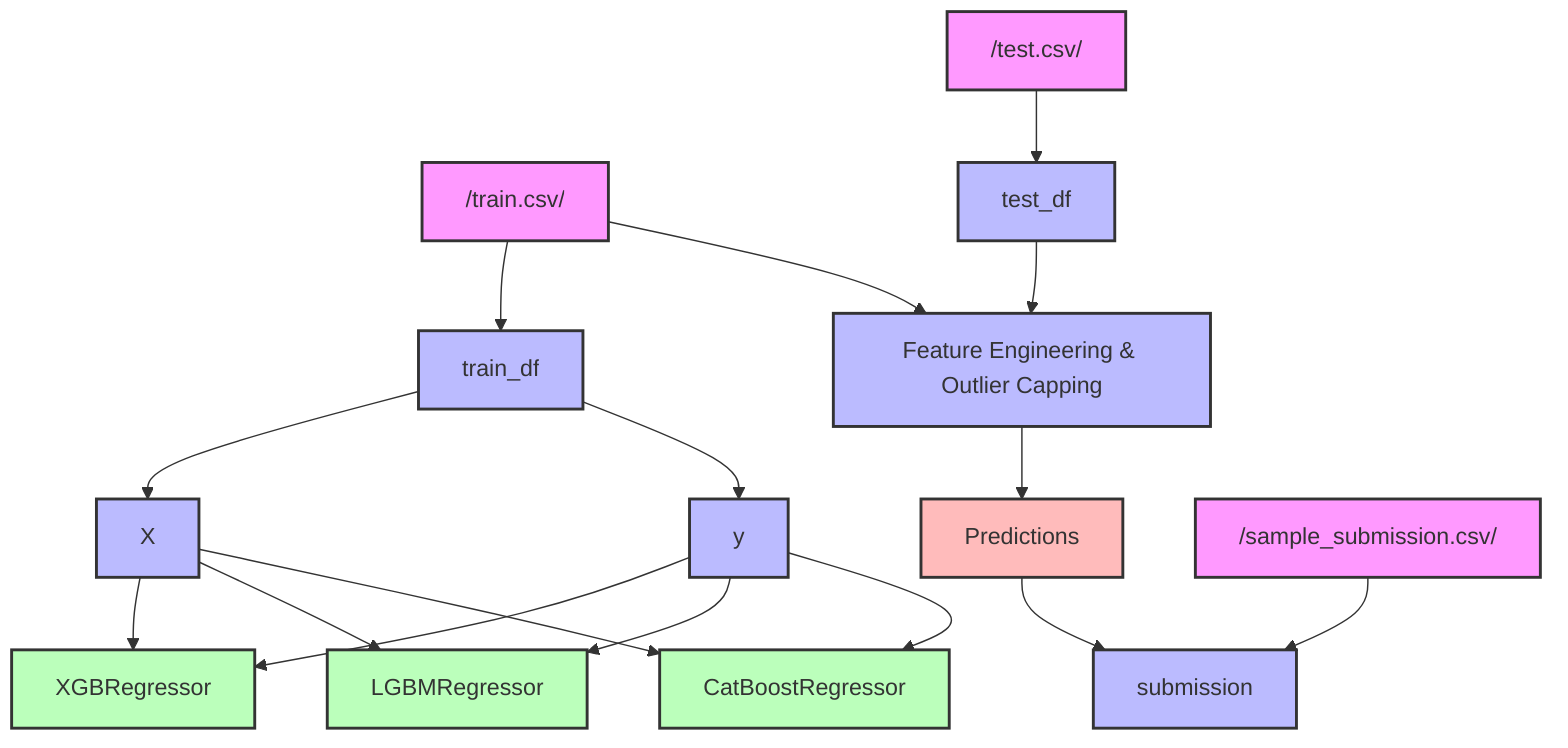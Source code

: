 flowchart TD
    %% Data Sources
    A["/train.csv/"] --> B["train_df"]
    A["/train.csv/"] --> E["Feature Engineering & Outlier Capping"]
    B --> D[X]
    B --> F[y]
    
    C["/test.csv/"] --> G["test_df"]
    G --> E
    
    D --> H["XGBRegressor"]
    F --> H
    D --> I["LGBMRegressor"]
    F --> I
    D --> J["CatBoostRegressor"]
    F --> J

    E --> K["Predictions"]
    
    K --> L["submission"]
    M["/sample_submission.csv/"] --> L

    %% Comments
    classDef dataSource fill:#f9f,stroke:#333,stroke-width:2px;
    classDef dataVariable fill:#bbf,stroke:#333,stroke-width:2px;
    classDef model fill:#bfb,stroke:#333,stroke-width:2px;
    classDef process fill:#fbb,stroke:#333,stroke-width:2px;
    
    class A,C,M dataSource;
    class B,D,E,F,G,L dataVariable;
    class H,I,J model;
    class K process;